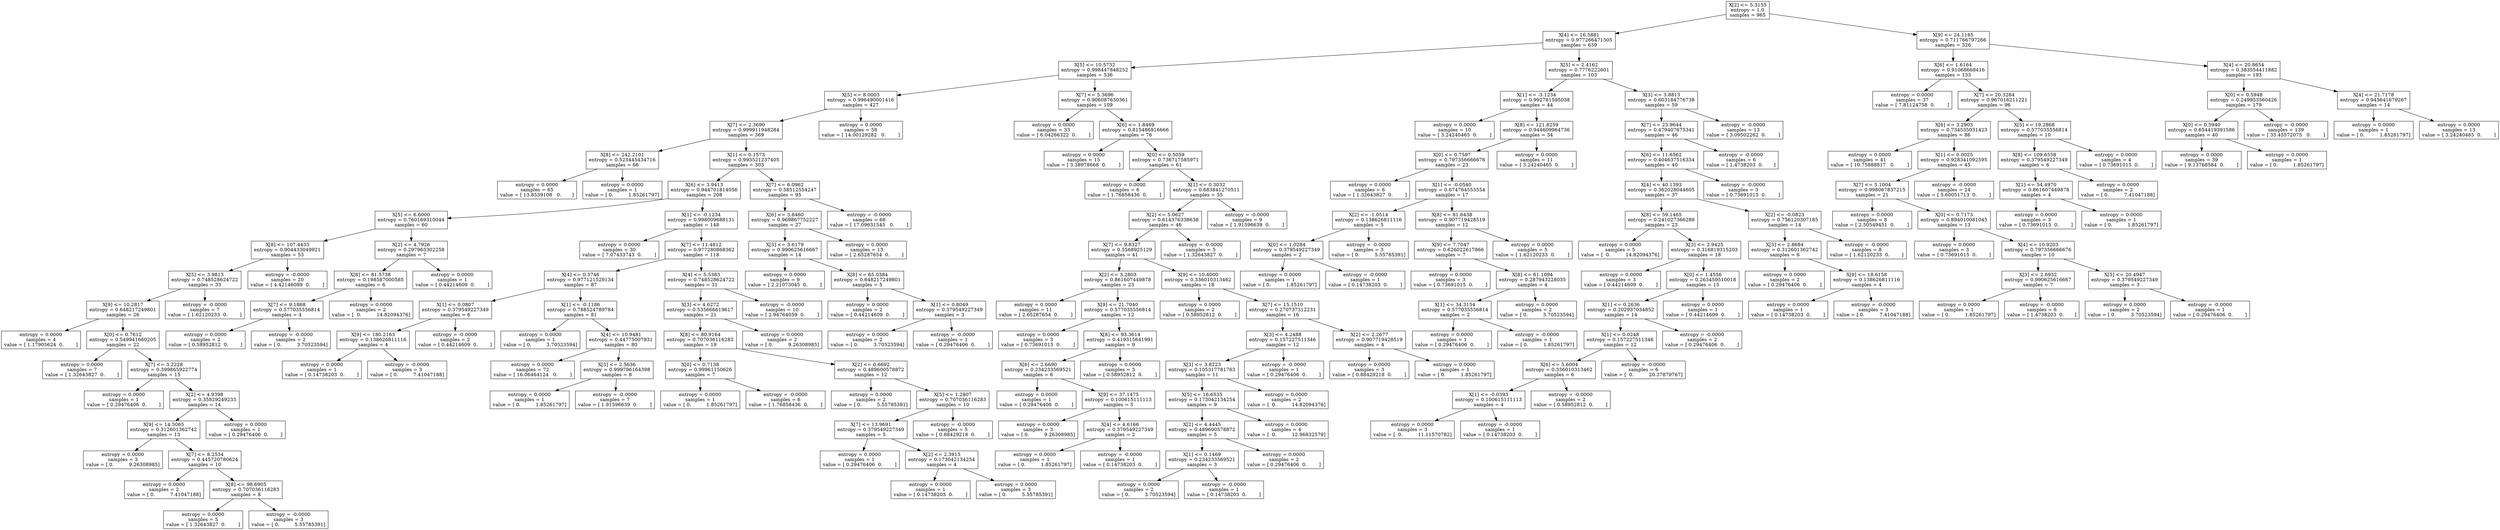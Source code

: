 digraph Tree {
0 [label="X[2] <= 5.3155\nentropy = 1.0\nsamples = 965", shape="box"] ;
1 [label="X[4] <= 16.5881\nentropy = 0.977266471505\nsamples = 639", shape="box"] ;
0 -> 1 ;
2 [label="X[5] <= 10.5732\nentropy = 0.998447848252\nsamples = 536", shape="box"] ;
1 -> 2 ;
3 [label="X[5] <= 8.0003\nentropy = 0.996490001416\nsamples = 427", shape="box"] ;
2 -> 3 ;
4 [label="X[7] <= 2.3690\nentropy = 0.999911948284\nsamples = 369", shape="box"] ;
3 -> 4 ;
5 [label="X[8] <= 242.2101\nentropy = 0.523445434716\nsamples = 66", shape="box"] ;
4 -> 5 ;
6 [label="entropy = 0.0000\nsamples = 65\nvalue = [ 13.8539108   0.       ]", shape="box"] ;
5 -> 6 ;
7 [label="entropy = 0.0000\nsamples = 1\nvalue = [ 0.          1.85261797]", shape="box"] ;
5 -> 7 ;
8 [label="X[1] <= 0.1573\nentropy = 0.993521237405\nsamples = 303", shape="box"] ;
4 -> 8 ;
9 [label="X[6] <= 3.9413\nentropy = 0.944701814056\nsamples = 208", shape="box"] ;
8 -> 9 ;
10 [label="X[5] <= 6.6000\nentropy = 0.760169310044\nsamples = 60", shape="box"] ;
9 -> 10 ;
11 [label="X[8] <= 107.4433\nentropy = 0.904433049921\nsamples = 53", shape="box"] ;
10 -> 11 ;
12 [label="X[5] <= 3.9813\nentropy = 0.748528624722\nsamples = 33", shape="box"] ;
11 -> 12 ;
13 [label="X[9] <= 10.2817\nentropy = 0.648217249801\nsamples = 26", shape="box"] ;
12 -> 13 ;
14 [label="entropy = 0.0000\nsamples = 4\nvalue = [ 1.17905624  0.        ]", shape="box"] ;
13 -> 14 ;
15 [label="X[0] <= 0.7612\nentropy = 0.549941660205\nsamples = 22", shape="box"] ;
13 -> 15 ;
16 [label="entropy = 0.0000\nsamples = 7\nvalue = [ 1.32643827  0.        ]", shape="box"] ;
15 -> 16 ;
17 [label="X[7] <= 3.2228\nentropy = 0.399865922774\nsamples = 15", shape="box"] ;
15 -> 17 ;
18 [label="entropy = 0.0000\nsamples = 1\nvalue = [ 0.29476406  0.        ]", shape="box"] ;
17 -> 18 ;
19 [label="X[2] <= 4.9398\nentropy = 0.35829249233\nsamples = 14", shape="box"] ;
17 -> 19 ;
20 [label="X[9] <= 14.5065\nentropy = 0.312601362742\nsamples = 13", shape="box"] ;
19 -> 20 ;
21 [label="entropy = 0.0000\nsamples = 3\nvalue = [ 0.          9.26308985]", shape="box"] ;
20 -> 21 ;
22 [label="X[7] <= 8.2534\nentropy = 0.445720780624\nsamples = 10", shape="box"] ;
20 -> 22 ;
23 [label="entropy = 0.0000\nsamples = 2\nvalue = [ 0.          7.41047188]", shape="box"] ;
22 -> 23 ;
24 [label="X[8] <= 98.6905\nentropy = 0.707036116283\nsamples = 8", shape="box"] ;
22 -> 24 ;
25 [label="entropy = 0.0000\nsamples = 5\nvalue = [ 1.32643827  0.        ]", shape="box"] ;
24 -> 25 ;
26 [label="entropy = -0.0000\nsamples = 3\nvalue = [ 0.          5.55785391]", shape="box"] ;
24 -> 26 ;
27 [label="entropy = 0.0000\nsamples = 1\nvalue = [ 0.29476406  0.        ]", shape="box"] ;
19 -> 27 ;
28 [label="entropy = -0.0000\nsamples = 7\nvalue = [ 1.62120233  0.        ]", shape="box"] ;
12 -> 28 ;
29 [label="entropy = -0.0000\nsamples = 20\nvalue = [ 4.42146089  0.        ]", shape="box"] ;
11 -> 29 ;
30 [label="X[2] <= 4.7926\nentropy = 0.297965302258\nsamples = 7", shape="box"] ;
10 -> 30 ;
31 [label="X[8] <= 81.5738\nentropy = 0.198587000585\nsamples = 6", shape="box"] ;
30 -> 31 ;
32 [label="X[7] <= 9.1868\nentropy = 0.577035556814\nsamples = 4", shape="box"] ;
31 -> 32 ;
33 [label="entropy = 0.0000\nsamples = 2\nvalue = [ 0.58952812  0.        ]", shape="box"] ;
32 -> 33 ;
34 [label="entropy = -0.0000\nsamples = 2\nvalue = [ 0.          3.70523594]", shape="box"] ;
32 -> 34 ;
35 [label="entropy = 0.0000\nsamples = 2\nvalue = [  0.          14.82094376]", shape="box"] ;
31 -> 35 ;
36 [label="entropy = 0.0000\nsamples = 1\nvalue = [ 0.44214609  0.        ]", shape="box"] ;
30 -> 36 ;
37 [label="X[1] <= -0.1234\nentropy = 0.998009688131\nsamples = 148", shape="box"] ;
9 -> 37 ;
38 [label="entropy = 0.0000\nsamples = 30\nvalue = [ 7.07433743  0.        ]", shape="box"] ;
37 -> 38 ;
39 [label="X[7] <= 11.4812\nentropy = 0.977280868362\nsamples = 118", shape="box"] ;
37 -> 39 ;
40 [label="X[4] <= 0.3746\nentropy = 0.977121529134\nsamples = 87", shape="box"] ;
39 -> 40 ;
41 [label="X[1] <= 0.0807\nentropy = 0.379549227349\nsamples = 6", shape="box"] ;
40 -> 41 ;
42 [label="X[9] <= 180.2163\nentropy = 0.138626811116\nsamples = 4", shape="box"] ;
41 -> 42 ;
43 [label="entropy = 0.0000\nsamples = 1\nvalue = [ 0.14738203  0.        ]", shape="box"] ;
42 -> 43 ;
44 [label="entropy = -0.0000\nsamples = 3\nvalue = [ 0.          7.41047188]", shape="box"] ;
42 -> 44 ;
45 [label="entropy = -0.0000\nsamples = 2\nvalue = [ 0.44214609  0.        ]", shape="box"] ;
41 -> 45 ;
46 [label="X[1] <= -0.1186\nentropy = 0.788524789784\nsamples = 81", shape="box"] ;
40 -> 46 ;
47 [label="entropy = 0.0000\nsamples = 1\nvalue = [ 0.          3.70523594]", shape="box"] ;
46 -> 47 ;
48 [label="X[4] <= 10.9481\nentropy = 0.44775007931\nsamples = 80", shape="box"] ;
46 -> 48 ;
49 [label="entropy = 0.0000\nsamples = 72\nvalue = [ 16.06464124   0.        ]", shape="box"] ;
48 -> 49 ;
50 [label="X[3] <= 2.5636\nentropy = 0.999796164398\nsamples = 8", shape="box"] ;
48 -> 50 ;
51 [label="entropy = 0.0000\nsamples = 1\nvalue = [ 0.          1.85261797]", shape="box"] ;
50 -> 51 ;
52 [label="entropy = -0.0000\nsamples = 7\nvalue = [ 1.91596639  0.        ]", shape="box"] ;
50 -> 52 ;
53 [label="X[4] <= 5.5383\nentropy = 0.748528624722\nsamples = 31", shape="box"] ;
39 -> 53 ;
54 [label="X[3] <= 4.6272\nentropy = 0.535666619617\nsamples = 21", shape="box"] ;
53 -> 54 ;
55 [label="X[8] <= 80.9164\nentropy = 0.707036116283\nsamples = 19", shape="box"] ;
54 -> 55 ;
56 [label="X[0] <= 0.7138\nentropy = 0.99961150626\nsamples = 7", shape="box"] ;
55 -> 56 ;
57 [label="entropy = 0.0000\nsamples = 1\nvalue = [ 0.          1.85261797]", shape="box"] ;
56 -> 57 ;
58 [label="entropy = -0.0000\nsamples = 6\nvalue = [ 1.76858436  0.        ]", shape="box"] ;
56 -> 58 ;
59 [label="X[2] <= 0.6692\nentropy = 0.489600578872\nsamples = 12", shape="box"] ;
55 -> 59 ;
60 [label="entropy = 0.0000\nsamples = 2\nvalue = [ 0.          5.55785391]", shape="box"] ;
59 -> 60 ;
61 [label="X[5] <= 1.2807\nentropy = 0.707036116283\nsamples = 10", shape="box"] ;
59 -> 61 ;
62 [label="X[7] <= 13.9691\nentropy = 0.379549227349\nsamples = 5", shape="box"] ;
61 -> 62 ;
63 [label="entropy = 0.0000\nsamples = 1\nvalue = [ 0.29476406  0.        ]", shape="box"] ;
62 -> 63 ;
64 [label="X[2] <= 2.3915\nentropy = 0.173042134254\nsamples = 4", shape="box"] ;
62 -> 64 ;
65 [label="entropy = 0.0000\nsamples = 1\nvalue = [ 0.14738203  0.        ]", shape="box"] ;
64 -> 65 ;
66 [label="entropy = 0.0000\nsamples = 3\nvalue = [ 0.          5.55785391]", shape="box"] ;
64 -> 66 ;
67 [label="entropy = -0.0000\nsamples = 5\nvalue = [ 0.88429218  0.        ]", shape="box"] ;
61 -> 67 ;
68 [label="entropy = 0.0000\nsamples = 2\nvalue = [ 0.          9.26308985]", shape="box"] ;
54 -> 68 ;
69 [label="entropy = -0.0000\nsamples = 10\nvalue = [ 2.94764059  0.        ]", shape="box"] ;
53 -> 69 ;
70 [label="X[7] <= 6.0962\nentropy = 0.58512554247\nsamples = 95", shape="box"] ;
8 -> 70 ;
71 [label="X[6] <= 3.8460\nentropy = 0.969867752227\nsamples = 27", shape="box"] ;
70 -> 71 ;
72 [label="X[3] <= 3.6179\nentropy = 0.990625616667\nsamples = 14", shape="box"] ;
71 -> 72 ;
73 [label="entropy = 0.0000\nsamples = 9\nvalue = [ 2.21073045  0.        ]", shape="box"] ;
72 -> 73 ;
74 [label="X[8] <= 65.0384\nentropy = 0.648217249801\nsamples = 5", shape="box"] ;
72 -> 74 ;
75 [label="entropy = 0.0000\nsamples = 2\nvalue = [ 0.44214609  0.        ]", shape="box"] ;
74 -> 75 ;
76 [label="X[1] <= 0.8049\nentropy = 0.379549227349\nsamples = 3", shape="box"] ;
74 -> 76 ;
77 [label="entropy = 0.0000\nsamples = 2\nvalue = [ 0.          3.70523594]", shape="box"] ;
76 -> 77 ;
78 [label="entropy = -0.0000\nsamples = 1\nvalue = [ 0.29476406  0.        ]", shape="box"] ;
76 -> 78 ;
79 [label="entropy = 0.0000\nsamples = 13\nvalue = [ 2.65287654  0.        ]", shape="box"] ;
71 -> 79 ;
80 [label="entropy = -0.0000\nsamples = 68\nvalue = [ 17.09631545   0.        ]", shape="box"] ;
70 -> 80 ;
81 [label="entropy = 0.0000\nsamples = 58\nvalue = [ 14.00129282   0.        ]", shape="box"] ;
3 -> 81 ;
82 [label="X[7] <= 5.3696\nentropy = 0.906087630361\nsamples = 109", shape="box"] ;
2 -> 82 ;
83 [label="entropy = 0.0000\nsamples = 33\nvalue = [ 6.04266322  0.        ]", shape="box"] ;
82 -> 83 ;
84 [label="X[6] <= 1.8469\nentropy = 0.815486916666\nsamples = 76", shape="box"] ;
82 -> 84 ;
85 [label="entropy = 0.0000\nsamples = 15\nvalue = [ 3.38978668  0.        ]", shape="box"] ;
84 -> 85 ;
86 [label="X[0] <= 0.5059\nentropy = 0.736717585971\nsamples = 61", shape="box"] ;
84 -> 86 ;
87 [label="entropy = 0.0000\nsamples = 6\nvalue = [ 1.76858436  0.        ]", shape="box"] ;
86 -> 87 ;
88 [label="X[1] <= 0.3032\nentropy = 0.683841270511\nsamples = 55", shape="box"] ;
86 -> 88 ;
89 [label="X[2] <= 5.0627\nentropy = 0.614376338638\nsamples = 46", shape="box"] ;
88 -> 89 ;
90 [label="X[7] <= 9.8327\nentropy = 0.5568925129\nsamples = 41", shape="box"] ;
89 -> 90 ;
91 [label="X[2] <= 3.2803\nentropy = 0.861607449878\nsamples = 23", shape="box"] ;
90 -> 91 ;
92 [label="entropy = 0.0000\nsamples = 11\nvalue = [ 2.65287654  0.        ]", shape="box"] ;
91 -> 92 ;
93 [label="X[9] <= 21.7040\nentropy = 0.577035556814\nsamples = 12", shape="box"] ;
91 -> 93 ;
94 [label="entropy = 0.0000\nsamples = 3\nvalue = [ 0.73691015  0.        ]", shape="box"] ;
93 -> 94 ;
95 [label="X[8] <= 93.3614\nentropy = 0.419315641991\nsamples = 9", shape="box"] ;
93 -> 95 ;
96 [label="X[6] <= 2.6690\nentropy = 0.234233569521\nsamples = 6", shape="box"] ;
95 -> 96 ;
97 [label="entropy = 0.0000\nsamples = 1\nvalue = [ 0.29476406  0.        ]", shape="box"] ;
96 -> 97 ;
98 [label="X[9] <= 37.1475\nentropy = 0.100615111113\nsamples = 5", shape="box"] ;
96 -> 98 ;
99 [label="entropy = 0.0000\nsamples = 3\nvalue = [ 0.          9.26308985]", shape="box"] ;
98 -> 99 ;
100 [label="X[4] <= 4.6166\nentropy = 0.379549227349\nsamples = 2", shape="box"] ;
98 -> 100 ;
101 [label="entropy = 0.0000\nsamples = 1\nvalue = [ 0.          1.85261797]", shape="box"] ;
100 -> 101 ;
102 [label="entropy = -0.0000\nsamples = 1\nvalue = [ 0.14738203  0.        ]", shape="box"] ;
100 -> 102 ;
103 [label="entropy = 0.0000\nsamples = 3\nvalue = [ 0.58952812  0.        ]", shape="box"] ;
95 -> 103 ;
104 [label="X[9] <= 10.4000\nentropy = 0.336010313462\nsamples = 18", shape="box"] ;
90 -> 104 ;
105 [label="entropy = 0.0000\nsamples = 2\nvalue = [ 0.58952812  0.        ]", shape="box"] ;
104 -> 105 ;
106 [label="X[7] <= 15.1510\nentropy = 0.270737312231\nsamples = 16", shape="box"] ;
104 -> 106 ;
107 [label="X[3] <= 4.2488\nentropy = 0.157227511346\nsamples = 12", shape="box"] ;
106 -> 107 ;
108 [label="X[3] <= 3.8223\nentropy = 0.105317781763\nsamples = 11", shape="box"] ;
107 -> 108 ;
109 [label="X[5] <= 16.6535\nentropy = 0.173042134254\nsamples = 9", shape="box"] ;
108 -> 109 ;
110 [label="X[2] <= 4.4445\nentropy = 0.489600578872\nsamples = 5", shape="box"] ;
109 -> 110 ;
111 [label="X[1] <= 0.1469\nentropy = 0.234233569521\nsamples = 3", shape="box"] ;
110 -> 111 ;
112 [label="entropy = 0.0000\nsamples = 2\nvalue = [ 0.          3.70523594]", shape="box"] ;
111 -> 112 ;
113 [label="entropy = -0.0000\nsamples = 1\nvalue = [ 0.14738203  0.        ]", shape="box"] ;
111 -> 113 ;
114 [label="entropy = 0.0000\nsamples = 2\nvalue = [ 0.29476406  0.        ]", shape="box"] ;
110 -> 114 ;
115 [label="entropy = 0.0000\nsamples = 4\nvalue = [  0.          12.96832579]", shape="box"] ;
109 -> 115 ;
116 [label="entropy = 0.0000\nsamples = 2\nvalue = [  0.          14.82094376]", shape="box"] ;
108 -> 116 ;
117 [label="entropy = -0.0000\nsamples = 1\nvalue = [ 0.29476406  0.        ]", shape="box"] ;
107 -> 117 ;
118 [label="X[2] <= 2.2677\nentropy = 0.907719428519\nsamples = 4", shape="box"] ;
106 -> 118 ;
119 [label="entropy = 0.0000\nsamples = 3\nvalue = [ 0.88429218  0.        ]", shape="box"] ;
118 -> 119 ;
120 [label="entropy = 0.0000\nsamples = 1\nvalue = [ 0.          1.85261797]", shape="box"] ;
118 -> 120 ;
121 [label="entropy = -0.0000\nsamples = 5\nvalue = [ 1.32643827  0.        ]", shape="box"] ;
89 -> 121 ;
122 [label="entropy = -0.0000\nsamples = 9\nvalue = [ 1.91596639  0.        ]", shape="box"] ;
88 -> 122 ;
123 [label="X[5] <= 2.4162\nentropy = 0.7776222601\nsamples = 103", shape="box"] ;
1 -> 123 ;
124 [label="X[1] <= -3.1234\nentropy = 0.992781595038\nsamples = 44", shape="box"] ;
123 -> 124 ;
125 [label="entropy = 0.0000\nsamples = 10\nvalue = [ 3.24240465  0.        ]", shape="box"] ;
124 -> 125 ;
126 [label="X[8] <= 121.8259\nentropy = 0.944609964736\nsamples = 34", shape="box"] ;
124 -> 126 ;
127 [label="X[0] <= 0.7597\nentropy = 0.797356666676\nsamples = 23", shape="box"] ;
126 -> 127 ;
128 [label="entropy = 0.0000\nsamples = 6\nvalue = [ 1.32643827  0.        ]", shape="box"] ;
127 -> 128 ;
129 [label="X[1] <= -0.0540\nentropy = 0.674764553554\nsamples = 17", shape="box"] ;
127 -> 129 ;
130 [label="X[2] <= -1.0514\nentropy = 0.138626811116\nsamples = 5", shape="box"] ;
129 -> 130 ;
131 [label="X[0] <= 1.0284\nentropy = 0.379549227349\nsamples = 2", shape="box"] ;
130 -> 131 ;
132 [label="entropy = 0.0000\nsamples = 1\nvalue = [ 0.          1.85261797]", shape="box"] ;
131 -> 132 ;
133 [label="entropy = -0.0000\nsamples = 1\nvalue = [ 0.14738203  0.        ]", shape="box"] ;
131 -> 133 ;
134 [label="entropy = -0.0000\nsamples = 3\nvalue = [ 0.          5.55785391]", shape="box"] ;
130 -> 134 ;
135 [label="X[8] <= 81.6438\nentropy = 0.907719428519\nsamples = 12", shape="box"] ;
129 -> 135 ;
136 [label="X[9] <= 7.7047\nentropy = 0.626022617866\nsamples = 7", shape="box"] ;
135 -> 136 ;
137 [label="entropy = 0.0000\nsamples = 3\nvalue = [ 0.73691015  0.        ]", shape="box"] ;
136 -> 137 ;
138 [label="X[8] <= 61.1094\nentropy = 0.287943228035\nsamples = 4", shape="box"] ;
136 -> 138 ;
139 [label="X[1] <= 34.3154\nentropy = 0.577035556814\nsamples = 2", shape="box"] ;
138 -> 139 ;
140 [label="entropy = 0.0000\nsamples = 1\nvalue = [ 0.29476406  0.        ]", shape="box"] ;
139 -> 140 ;
141 [label="entropy = -0.0000\nsamples = 1\nvalue = [ 0.          1.85261797]", shape="box"] ;
139 -> 141 ;
142 [label="entropy = 0.0000\nsamples = 2\nvalue = [ 0.          3.70523594]", shape="box"] ;
138 -> 142 ;
143 [label="entropy = 0.0000\nsamples = 5\nvalue = [ 1.62120233  0.        ]", shape="box"] ;
135 -> 143 ;
144 [label="entropy = 0.0000\nsamples = 11\nvalue = [ 3.24240465  0.        ]", shape="box"] ;
126 -> 144 ;
145 [label="X[3] <= 3.8813\nentropy = 0.603184776738\nsamples = 59", shape="box"] ;
123 -> 145 ;
146 [label="X[7] <= 23.9644\nentropy = 0.479407675341\nsamples = 46", shape="box"] ;
145 -> 146 ;
147 [label="X[6] <= 11.6562\nentropy = 0.404637516334\nsamples = 40", shape="box"] ;
146 -> 147 ;
148 [label="X[4] <= 40.1393\nentropy = 0.362028044605\nsamples = 37", shape="box"] ;
147 -> 148 ;
149 [label="X[8] <= 59.1465\nentropy = 0.241027366289\nsamples = 23", shape="box"] ;
148 -> 149 ;
150 [label="entropy = 0.0000\nsamples = 5\nvalue = [  0.          14.82094376]", shape="box"] ;
149 -> 150 ;
151 [label="X[3] <= 2.9425\nentropy = 0.316819315203\nsamples = 18", shape="box"] ;
149 -> 151 ;
152 [label="entropy = 0.0000\nsamples = 3\nvalue = [ 0.44214609  0.        ]", shape="box"] ;
151 -> 152 ;
153 [label="X[0] <= 1.4556\nentropy = 0.263459510018\nsamples = 15", shape="box"] ;
151 -> 153 ;
154 [label="X[1] <= 0.2636\nentropy = 0.202937034852\nsamples = 14", shape="box"] ;
153 -> 154 ;
155 [label="X[1] <= 0.0248\nentropy = 0.157227511346\nsamples = 12", shape="box"] ;
154 -> 155 ;
156 [label="X[6] <= 5.6004\nentropy = 0.336010313462\nsamples = 6", shape="box"] ;
155 -> 156 ;
157 [label="X[1] <= -0.0393\nentropy = 0.100615111113\nsamples = 4", shape="box"] ;
156 -> 157 ;
158 [label="entropy = 0.0000\nsamples = 3\nvalue = [  0.          11.11570782]", shape="box"] ;
157 -> 158 ;
159 [label="entropy = -0.0000\nsamples = 1\nvalue = [ 0.14738203  0.        ]", shape="box"] ;
157 -> 159 ;
160 [label="entropy = -0.0000\nsamples = 2\nvalue = [ 0.58952812  0.        ]", shape="box"] ;
156 -> 160 ;
161 [label="entropy = -0.0000\nsamples = 6\nvalue = [  0.          20.37879767]", shape="box"] ;
155 -> 161 ;
162 [label="entropy = -0.0000\nsamples = 2\nvalue = [ 0.29476406  0.        ]", shape="box"] ;
154 -> 162 ;
163 [label="entropy = 0.0000\nsamples = 1\nvalue = [ 0.44214609  0.        ]", shape="box"] ;
153 -> 163 ;
164 [label="X[2] <= -0.0823\nentropy = 0.756120307185\nsamples = 14", shape="box"] ;
148 -> 164 ;
165 [label="X[3] <= 2.8684\nentropy = 0.312601362742\nsamples = 6", shape="box"] ;
164 -> 165 ;
166 [label="entropy = 0.0000\nsamples = 2\nvalue = [ 0.29476406  0.        ]", shape="box"] ;
165 -> 166 ;
167 [label="X[9] <= 18.6158\nentropy = 0.138626811116\nsamples = 4", shape="box"] ;
165 -> 167 ;
168 [label="entropy = 0.0000\nsamples = 1\nvalue = [ 0.14738203  0.        ]", shape="box"] ;
167 -> 168 ;
169 [label="entropy = -0.0000\nsamples = 3\nvalue = [ 0.          7.41047188]", shape="box"] ;
167 -> 169 ;
170 [label="entropy = -0.0000\nsamples = 8\nvalue = [ 1.62120233  0.        ]", shape="box"] ;
164 -> 170 ;
171 [label="entropy = -0.0000\nsamples = 3\nvalue = [ 0.73691015  0.        ]", shape="box"] ;
147 -> 171 ;
172 [label="entropy = -0.0000\nsamples = 6\nvalue = [ 1.4738203  0.       ]", shape="box"] ;
146 -> 172 ;
173 [label="entropy = -0.0000\nsamples = 13\nvalue = [ 3.09502262  0.        ]", shape="box"] ;
145 -> 173 ;
174 [label="X[9] <= 24.1185\nentropy = 0.711766797266\nsamples = 326", shape="box"] ;
0 -> 174 ;
175 [label="X[6] <= 1.6164\nentropy = 0.91068668416\nsamples = 133", shape="box"] ;
174 -> 175 ;
176 [label="entropy = 0.0000\nsamples = 37\nvalue = [ 7.81124758  0.        ]", shape="box"] ;
175 -> 176 ;
177 [label="X[7] <= 20.3284\nentropy = 0.967016211221\nsamples = 96", shape="box"] ;
175 -> 177 ;
178 [label="X[6] <= 3.2903\nentropy = 0.734535031423\nsamples = 86", shape="box"] ;
177 -> 178 ;
179 [label="entropy = 0.0000\nsamples = 41\nvalue = [ 10.75888817   0.        ]", shape="box"] ;
178 -> 179 ;
180 [label="X[1] <= 0.0025\nentropy = 0.928341092595\nsamples = 45", shape="box"] ;
178 -> 180 ;
181 [label="X[7] <= 5.1004\nentropy = 0.998067837215\nsamples = 21", shape="box"] ;
180 -> 181 ;
182 [label="entropy = 0.0000\nsamples = 8\nvalue = [ 2.50549451  0.        ]", shape="box"] ;
181 -> 182 ;
183 [label="X[0] <= 0.7173\nentropy = 0.894010081045\nsamples = 13", shape="box"] ;
181 -> 183 ;
184 [label="entropy = 0.0000\nsamples = 3\nvalue = [ 0.73691015  0.        ]", shape="box"] ;
183 -> 184 ;
185 [label="X[4] <= 10.9203\nentropy = 0.797356666676\nsamples = 10", shape="box"] ;
183 -> 185 ;
186 [label="X[3] <= 2.6932\nentropy = 0.990625616667\nsamples = 7", shape="box"] ;
185 -> 186 ;
187 [label="entropy = 0.0000\nsamples = 1\nvalue = [ 0.          1.85261797]", shape="box"] ;
186 -> 187 ;
188 [label="entropy = -0.0000\nsamples = 6\nvalue = [ 1.4738203  0.       ]", shape="box"] ;
186 -> 188 ;
189 [label="X[5] <= 20.4947\nentropy = 0.379549227349\nsamples = 3", shape="box"] ;
185 -> 189 ;
190 [label="entropy = 0.0000\nsamples = 2\nvalue = [ 0.          3.70523594]", shape="box"] ;
189 -> 190 ;
191 [label="entropy = -0.0000\nsamples = 1\nvalue = [ 0.29476406  0.        ]", shape="box"] ;
189 -> 191 ;
192 [label="entropy = -0.0000\nsamples = 24\nvalue = [ 5.60051713  0.        ]", shape="box"] ;
180 -> 192 ;
193 [label="X[5] <= 19.2868\nentropy = 0.577035556814\nsamples = 10", shape="box"] ;
177 -> 193 ;
194 [label="X[8] <= 109.6558\nentropy = 0.379549227349\nsamples = 6", shape="box"] ;
193 -> 194 ;
195 [label="X[1] <= 54.4970\nentropy = 0.861607449878\nsamples = 4", shape="box"] ;
194 -> 195 ;
196 [label="entropy = 0.0000\nsamples = 3\nvalue = [ 0.73691015  0.        ]", shape="box"] ;
195 -> 196 ;
197 [label="entropy = 0.0000\nsamples = 1\nvalue = [ 0.          1.85261797]", shape="box"] ;
195 -> 197 ;
198 [label="entropy = 0.0000\nsamples = 2\nvalue = [ 0.          7.41047188]", shape="box"] ;
194 -> 198 ;
199 [label="entropy = 0.0000\nsamples = 4\nvalue = [ 0.73691015  0.        ]", shape="box"] ;
193 -> 199 ;
200 [label="X[4] <= 20.8654\nentropy = 0.383554411882\nsamples = 193", shape="box"] ;
174 -> 200 ;
201 [label="X[0] <= 0.5948\nentropy = 0.249953560426\nsamples = 179", shape="box"] ;
200 -> 201 ;
202 [label="X[0] <= 0.5940\nentropy = 0.654419391586\nsamples = 40", shape="box"] ;
201 -> 202 ;
203 [label="entropy = 0.0000\nsamples = 39\nvalue = [ 9.13768584  0.        ]", shape="box"] ;
202 -> 203 ;
204 [label="entropy = 0.0000\nsamples = 1\nvalue = [ 0.          1.85261797]", shape="box"] ;
202 -> 204 ;
205 [label="entropy = -0.0000\nsamples = 139\nvalue = [ 33.45572075   0.        ]", shape="box"] ;
201 -> 205 ;
206 [label="X[4] <= 21.7178\nentropy = 0.945641679267\nsamples = 14", shape="box"] ;
200 -> 206 ;
207 [label="entropy = 0.0000\nsamples = 1\nvalue = [ 0.          1.85261797]", shape="box"] ;
206 -> 207 ;
208 [label="entropy = 0.0000\nsamples = 13\nvalue = [ 3.24240465  0.        ]", shape="box"] ;
206 -> 208 ;
}